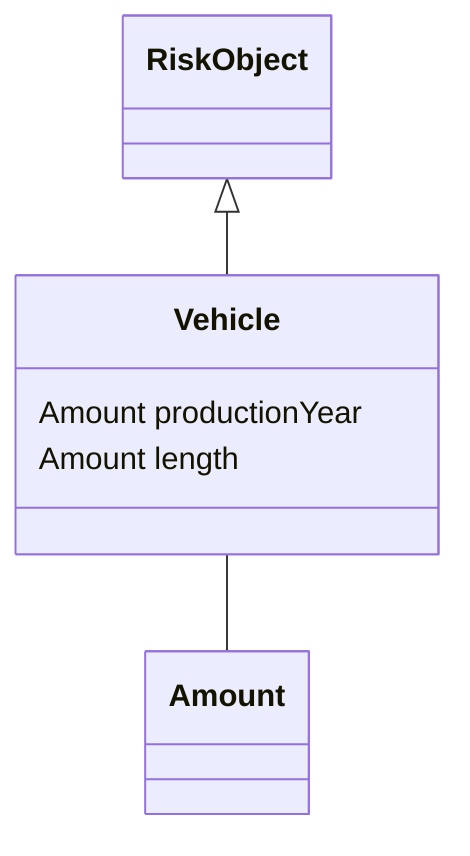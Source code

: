 classDiagram
  Vehicle -- Amount


RiskObject <|-- Vehicle
class Vehicle {

  Amount productionYear
  Amount length

}